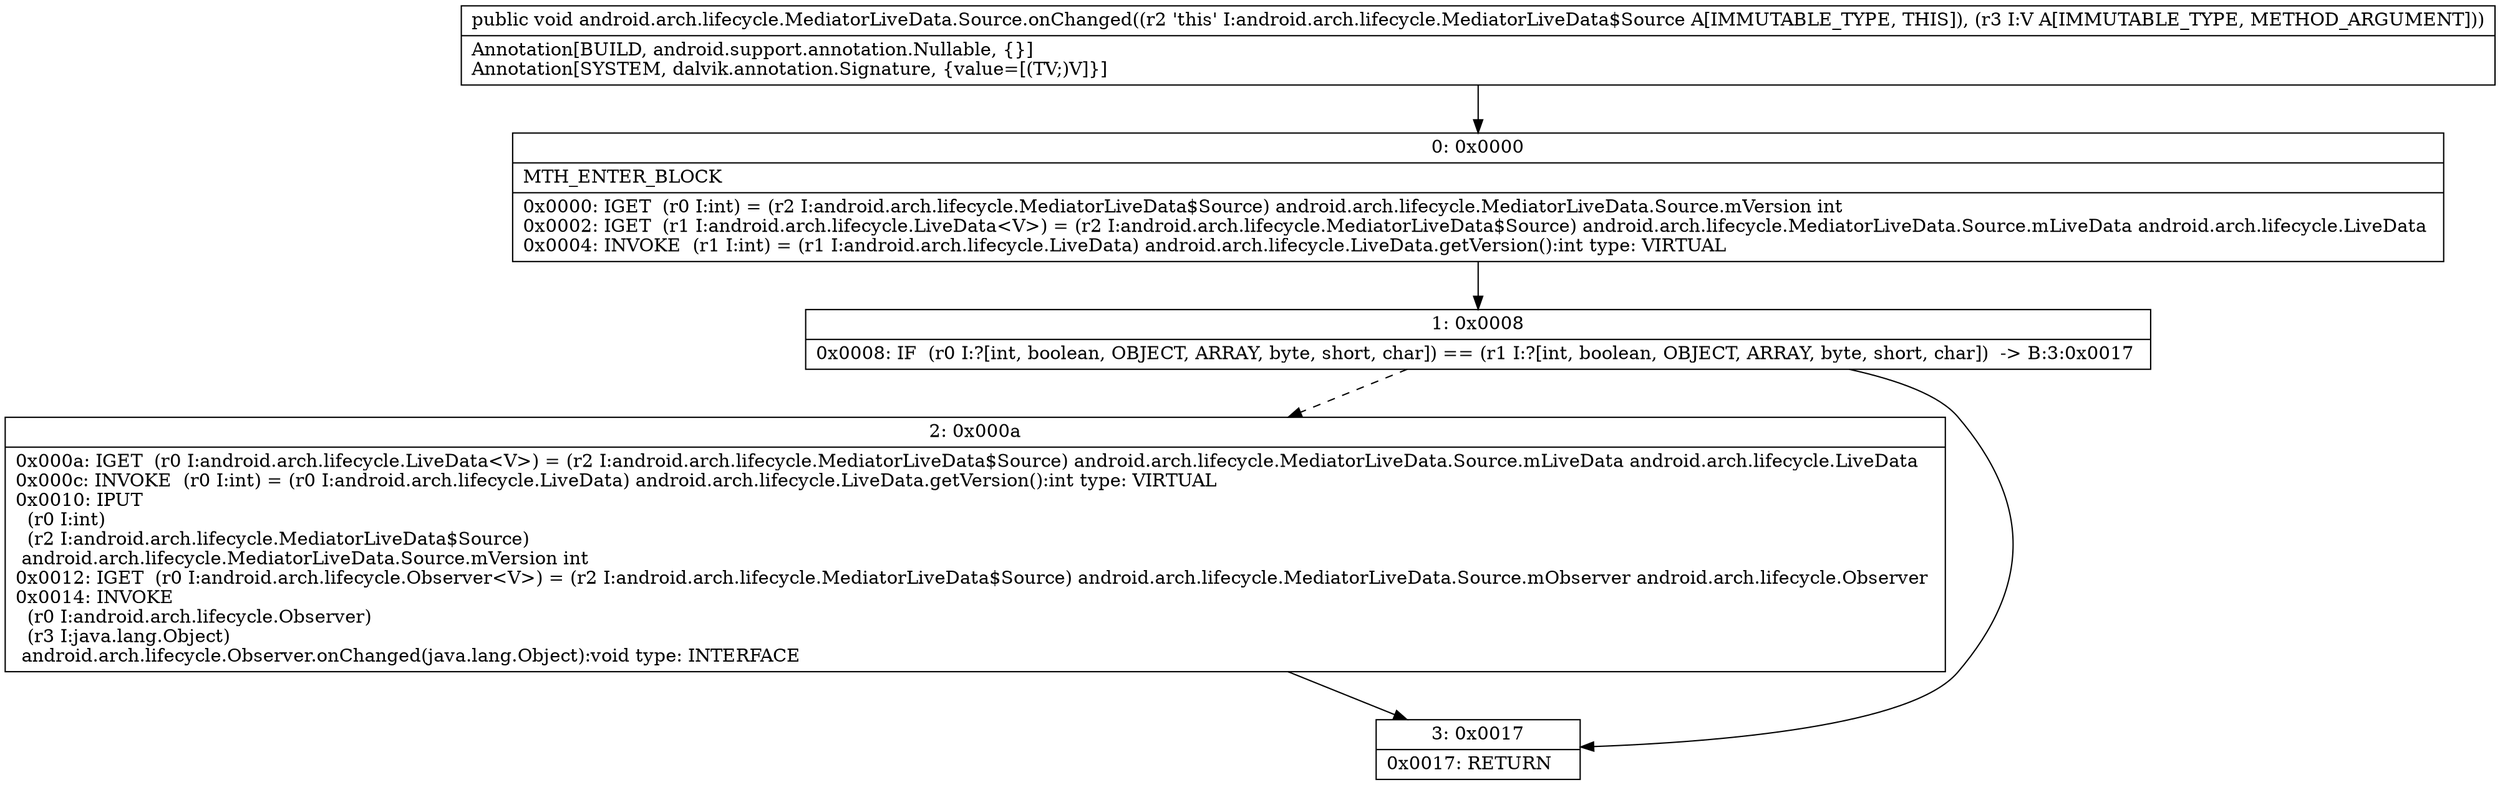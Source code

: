 digraph "CFG forandroid.arch.lifecycle.MediatorLiveData.Source.onChanged(Ljava\/lang\/Object;)V" {
Node_0 [shape=record,label="{0\:\ 0x0000|MTH_ENTER_BLOCK\l|0x0000: IGET  (r0 I:int) = (r2 I:android.arch.lifecycle.MediatorLiveData$Source) android.arch.lifecycle.MediatorLiveData.Source.mVersion int \l0x0002: IGET  (r1 I:android.arch.lifecycle.LiveData\<V\>) = (r2 I:android.arch.lifecycle.MediatorLiveData$Source) android.arch.lifecycle.MediatorLiveData.Source.mLiveData android.arch.lifecycle.LiveData \l0x0004: INVOKE  (r1 I:int) = (r1 I:android.arch.lifecycle.LiveData) android.arch.lifecycle.LiveData.getVersion():int type: VIRTUAL \l}"];
Node_1 [shape=record,label="{1\:\ 0x0008|0x0008: IF  (r0 I:?[int, boolean, OBJECT, ARRAY, byte, short, char]) == (r1 I:?[int, boolean, OBJECT, ARRAY, byte, short, char])  \-\> B:3:0x0017 \l}"];
Node_2 [shape=record,label="{2\:\ 0x000a|0x000a: IGET  (r0 I:android.arch.lifecycle.LiveData\<V\>) = (r2 I:android.arch.lifecycle.MediatorLiveData$Source) android.arch.lifecycle.MediatorLiveData.Source.mLiveData android.arch.lifecycle.LiveData \l0x000c: INVOKE  (r0 I:int) = (r0 I:android.arch.lifecycle.LiveData) android.arch.lifecycle.LiveData.getVersion():int type: VIRTUAL \l0x0010: IPUT  \l  (r0 I:int)\l  (r2 I:android.arch.lifecycle.MediatorLiveData$Source)\l android.arch.lifecycle.MediatorLiveData.Source.mVersion int \l0x0012: IGET  (r0 I:android.arch.lifecycle.Observer\<V\>) = (r2 I:android.arch.lifecycle.MediatorLiveData$Source) android.arch.lifecycle.MediatorLiveData.Source.mObserver android.arch.lifecycle.Observer \l0x0014: INVOKE  \l  (r0 I:android.arch.lifecycle.Observer)\l  (r3 I:java.lang.Object)\l android.arch.lifecycle.Observer.onChanged(java.lang.Object):void type: INTERFACE \l}"];
Node_3 [shape=record,label="{3\:\ 0x0017|0x0017: RETURN   \l}"];
MethodNode[shape=record,label="{public void android.arch.lifecycle.MediatorLiveData.Source.onChanged((r2 'this' I:android.arch.lifecycle.MediatorLiveData$Source A[IMMUTABLE_TYPE, THIS]), (r3 I:V A[IMMUTABLE_TYPE, METHOD_ARGUMENT]))  | Annotation[BUILD, android.support.annotation.Nullable, \{\}]\lAnnotation[SYSTEM, dalvik.annotation.Signature, \{value=[(TV;)V]\}]\l}"];
MethodNode -> Node_0;
Node_0 -> Node_1;
Node_1 -> Node_2[style=dashed];
Node_1 -> Node_3;
Node_2 -> Node_3;
}

